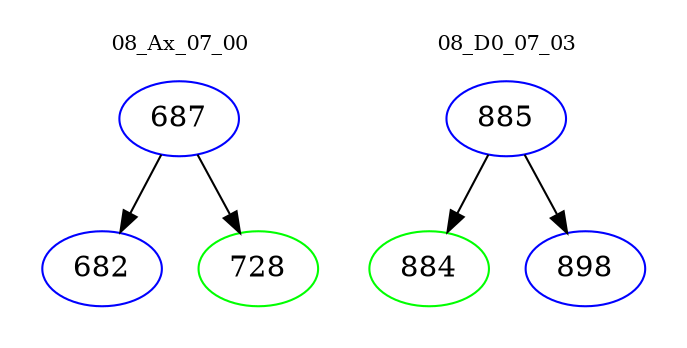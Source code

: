 digraph{
subgraph cluster_0 {
color = white
label = "08_Ax_07_00";
fontsize=10;
T0_687 [label="687", color="blue"]
T0_687 -> T0_682 [color="black"]
T0_682 [label="682", color="blue"]
T0_687 -> T0_728 [color="black"]
T0_728 [label="728", color="green"]
}
subgraph cluster_1 {
color = white
label = "08_D0_07_03";
fontsize=10;
T1_885 [label="885", color="blue"]
T1_885 -> T1_884 [color="black"]
T1_884 [label="884", color="green"]
T1_885 -> T1_898 [color="black"]
T1_898 [label="898", color="blue"]
}
}
